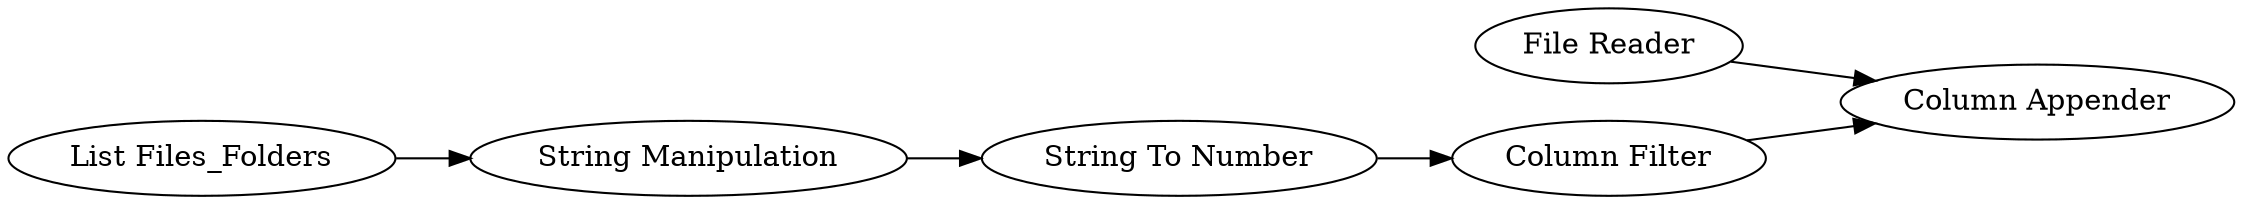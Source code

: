 digraph {
	1 [label="File Reader"]
	2 [label="List Files_Folders"]
	3 [label="String Manipulation"]
	4 [label="String To Number"]
	5 [label="Column Filter"]
	6 [label="Column Appender"]
	1 -> 6
	2 -> 3
	3 -> 4
	4 -> 5
	5 -> 6
	rankdir=LR
}
